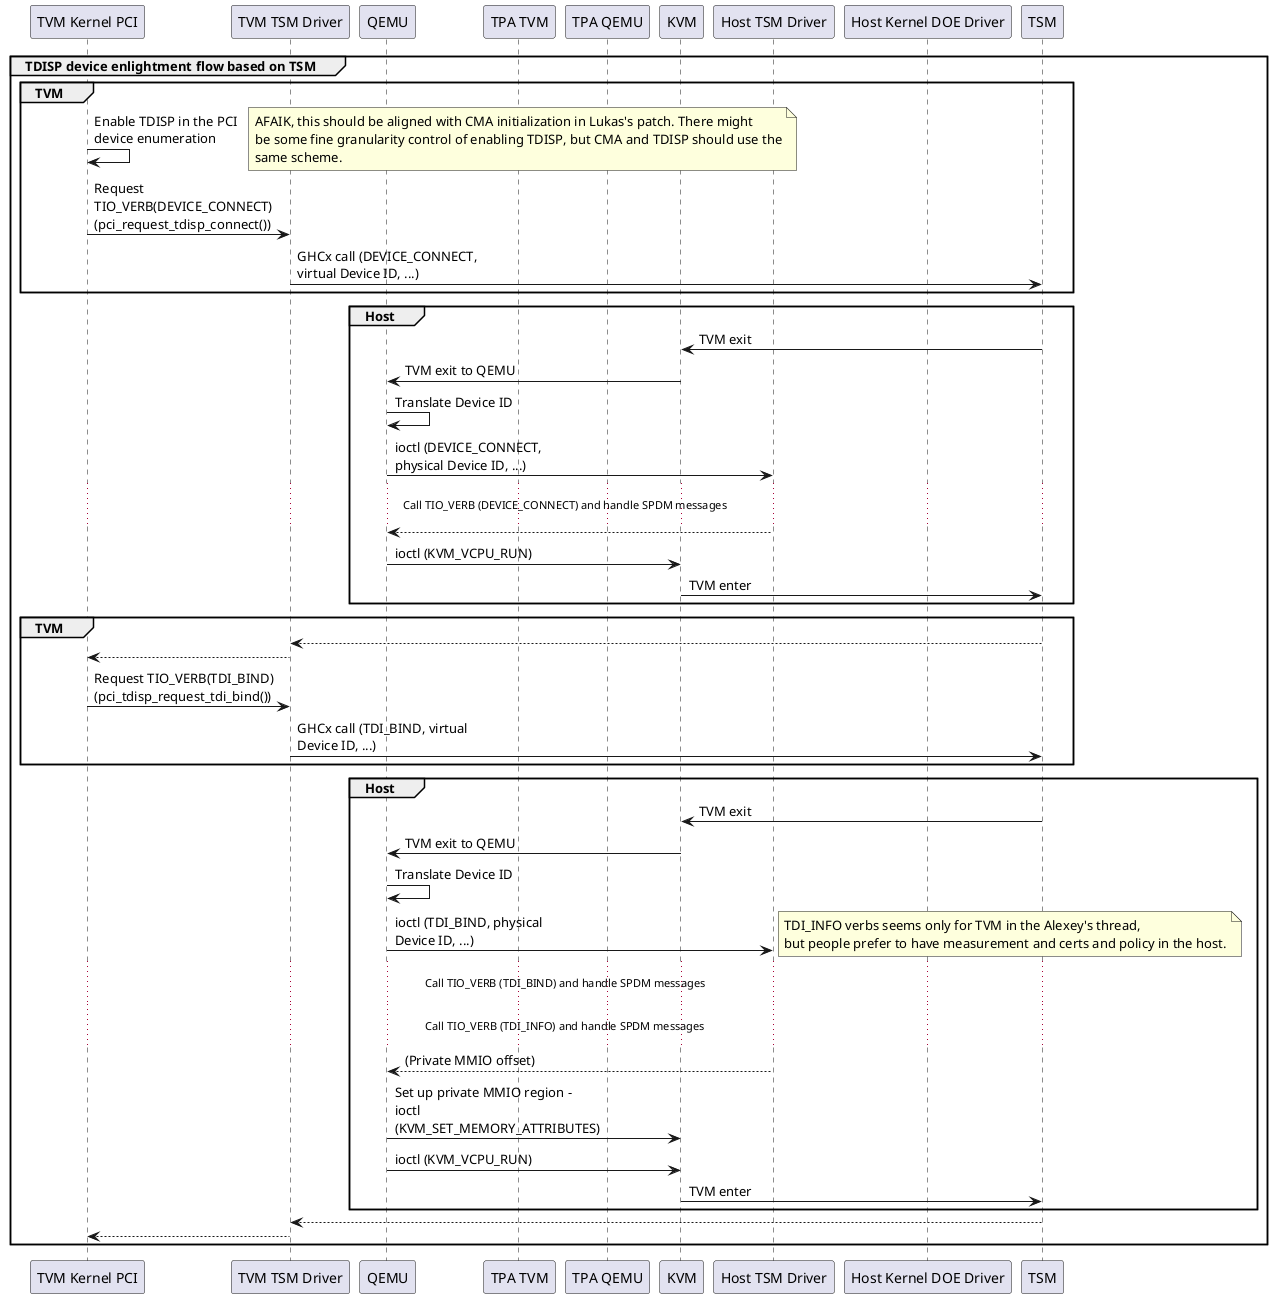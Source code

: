 @startuml

participant "TVM Kernel PCI" order 11
participant "TVM TSM Driver" order 12
participant "QEMU" order 13
participant "TPA TVM" order 20
participant "TPA QEMU" order 21
participant "KVM" order 30
participant "Host TSM Driver" order 31
participant "Host Kernel DOE Driver" order 32
participant "TSM" order 40

skinparam maxMessageSize 180

group TDISP device enlightment flow based on TSM
	group TVM
		"TVM Kernel PCI" -> "TVM Kernel PCI": Enable TDISP in the PCI device enumeration
		note right
			AFAIK, this should be aligned with CMA initialization in Lukas's patch. There might
			be some fine granularity control of enabling TDISP, but CMA and TDISP should use the
			same scheme.
		endnote

		"TVM Kernel PCI" -> "TVM TSM Driver": Request TIO_VERB(DEVICE_CONNECT) (pci_request_tdisp_connect())
		"TVM TSM Driver" -> "TSM": GHCx call (DEVICE_CONNECT, virtual Device ID, ...)
	end

	group Host
		"TSM" -> "KVM": TVM exit
		"KVM" -> "QEMU": TVM exit to QEMU
		"QEMU" -> "QEMU": Translate Device ID
		"QEMU" -> "Host TSM Driver": ioctl (DEVICE_CONNECT, physical Device ID, ...)

		...Call TIO_VERB (DEVICE_CONNECT) and handle SPDM messages...

		"Host TSM Driver" --> "QEMU":
		"QEMU" -> "KVM": ioctl (KVM_VCPU_RUN)
		"KVM" -> "TSM": TVM enter
	end

	group TVM
		"TSM" --> "TVM TSM Driver":
		"TVM TSM Driver" --> "TVM Kernel PCI":

		"TVM Kernel PCI" -> "TVM TSM Driver": Request TIO_VERB(TDI_BIND) (pci_tdisp_request_tdi_bind())
		"TVM TSM Driver" -> "TSM": GHCx call (TDI_BIND, virtual Device ID, ...)
	end

	group Host
		"TSM" -> "KVM": TVM exit
		"KVM" -> "QEMU": TVM exit to QEMU
		"QEMU" -> "QEMU": Translate Device ID
		"QEMU" -> "Host TSM Driver": ioctl (TDI_BIND, physical Device ID, ...)

		...Call TIO_VERB (TDI_BIND) and handle SPDM messages...

		...Call TIO_VERB (TDI_INFO) and handle SPDM messages...
		note right
			TDI_INFO verbs seems only for TVM in the Alexey's thread,
			but people prefer to have measurement and certs and policy in the host.
		endnote

		"Host TSM Driver" --> "QEMU": (Private MMIO offset)
		"QEMU" -> "KVM": Set up private MMIO region - ioctl (KVM_SET_MEMORY_ATTRIBUTES)
		"QEMU" -> "KVM": ioctl (KVM_VCPU_RUN)
		"KVM" -> "TSM": TVM enter
	end

	"TSM" --> "TVM TSM Driver":
	"TVM TSM Driver" --> "TVM Kernel PCI":
end

@enduml
